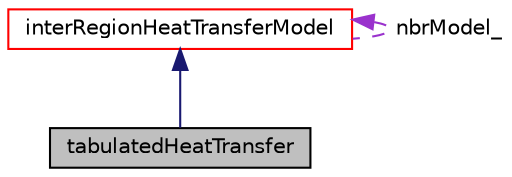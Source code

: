 digraph "tabulatedHeatTransfer"
{
  bgcolor="transparent";
  edge [fontname="Helvetica",fontsize="10",labelfontname="Helvetica",labelfontsize="10"];
  node [fontname="Helvetica",fontsize="10",shape=record];
  Node4 [label="tabulatedHeatTransfer",height=0.2,width=0.4,color="black", fillcolor="grey75", style="filled", fontcolor="black"];
  Node5 -> Node4 [dir="back",color="midnightblue",fontsize="10",style="solid",fontname="Helvetica"];
  Node5 [label="interRegionHeatTransferModel",height=0.2,width=0.4,color="red",URL="$a24677.html",tooltip="Base class for inter region heat exchange. The derived classes must provide the heat transfer coeffis..."];
  Node5 -> Node5 [dir="back",color="darkorchid3",fontsize="10",style="dashed",label=" nbrModel_" ,fontname="Helvetica"];
}
